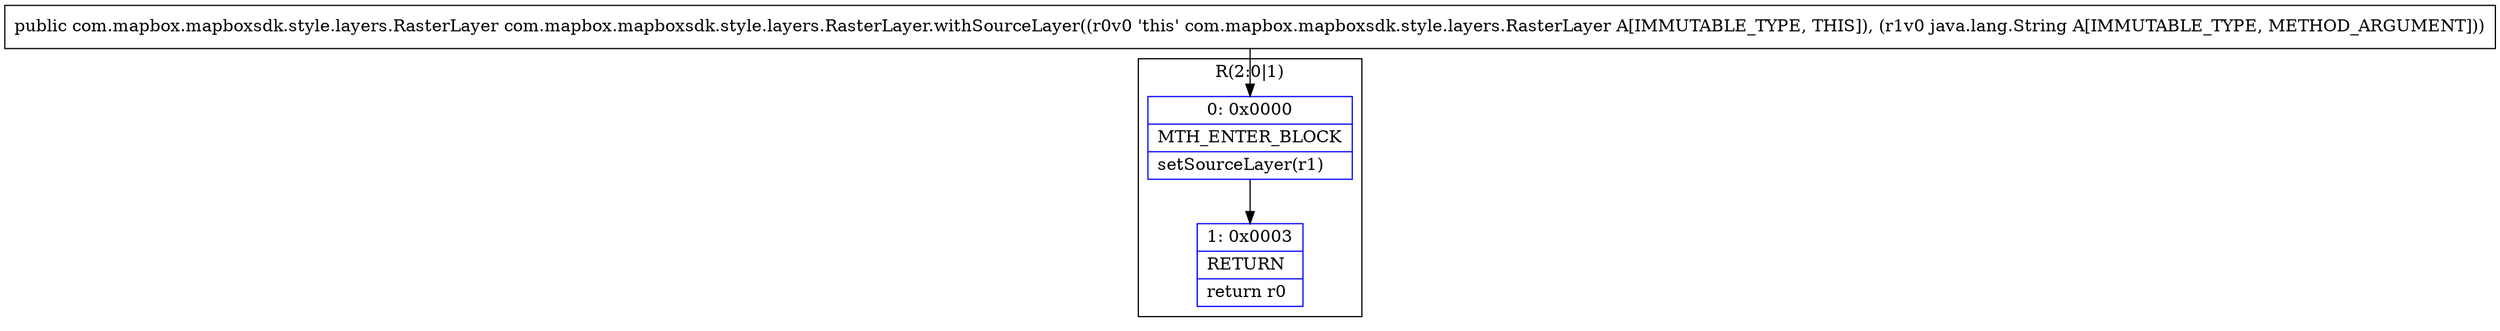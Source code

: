 digraph "CFG forcom.mapbox.mapboxsdk.style.layers.RasterLayer.withSourceLayer(Ljava\/lang\/String;)Lcom\/mapbox\/mapboxsdk\/style\/layers\/RasterLayer;" {
subgraph cluster_Region_1825059736 {
label = "R(2:0|1)";
node [shape=record,color=blue];
Node_0 [shape=record,label="{0\:\ 0x0000|MTH_ENTER_BLOCK\l|setSourceLayer(r1)\l}"];
Node_1 [shape=record,label="{1\:\ 0x0003|RETURN\l|return r0\l}"];
}
MethodNode[shape=record,label="{public com.mapbox.mapboxsdk.style.layers.RasterLayer com.mapbox.mapboxsdk.style.layers.RasterLayer.withSourceLayer((r0v0 'this' com.mapbox.mapboxsdk.style.layers.RasterLayer A[IMMUTABLE_TYPE, THIS]), (r1v0 java.lang.String A[IMMUTABLE_TYPE, METHOD_ARGUMENT])) }"];
MethodNode -> Node_0;
Node_0 -> Node_1;
}

